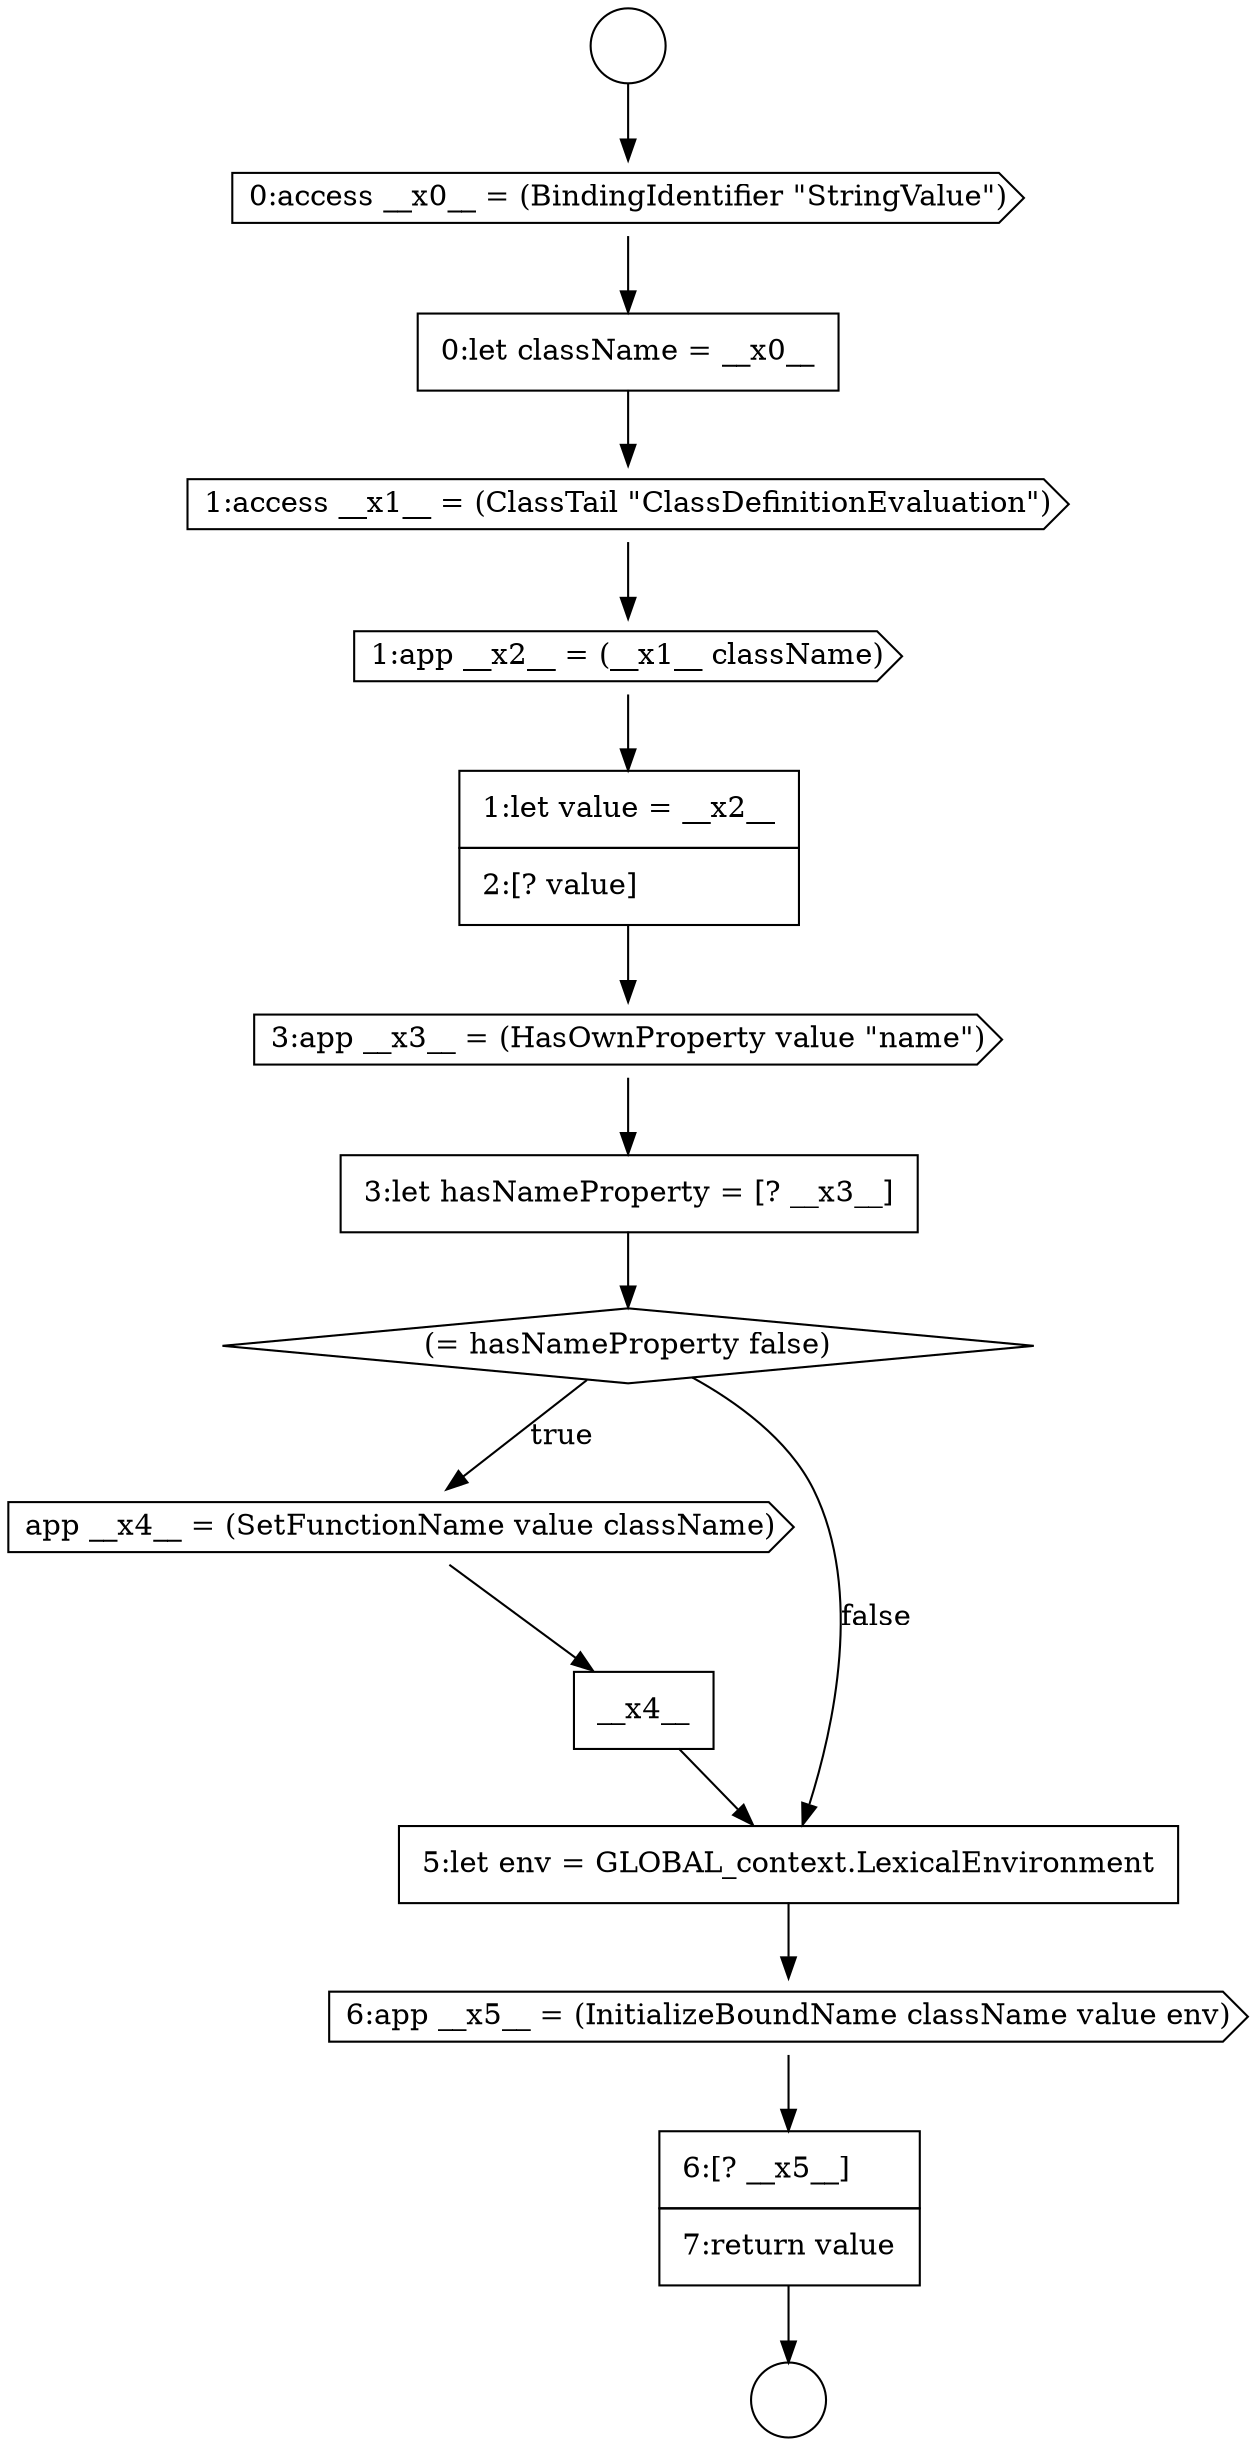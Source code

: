 digraph {
  node8811 [shape=cds, label=<<font color="black">1:app __x2__ = (__x1__ className)</font>> color="black" fillcolor="white" style=filled]
  node8816 [shape=cds, label=<<font color="black">app __x4__ = (SetFunctionName value className)</font>> color="black" fillcolor="white" style=filled]
  node8806 [shape=circle label=" " color="black" fillcolor="white" style=filled]
  node8819 [shape=cds, label=<<font color="black">6:app __x5__ = (InitializeBoundName className value env)</font>> color="black" fillcolor="white" style=filled]
  node8817 [shape=none, margin=0, label=<<font color="black">
    <table border="0" cellborder="1" cellspacing="0" cellpadding="10">
      <tr><td align="left">__x4__</td></tr>
    </table>
  </font>> color="black" fillcolor="white" style=filled]
  node8810 [shape=cds, label=<<font color="black">1:access __x1__ = (ClassTail &quot;ClassDefinitionEvaluation&quot;)</font>> color="black" fillcolor="white" style=filled]
  node8815 [shape=diamond, label=<<font color="black">(= hasNameProperty false)</font>> color="black" fillcolor="white" style=filled]
  node8820 [shape=none, margin=0, label=<<font color="black">
    <table border="0" cellborder="1" cellspacing="0" cellpadding="10">
      <tr><td align="left">6:[? __x5__]</td></tr>
      <tr><td align="left">7:return value</td></tr>
    </table>
  </font>> color="black" fillcolor="white" style=filled]
  node8807 [shape=circle label=" " color="black" fillcolor="white" style=filled]
  node8813 [shape=cds, label=<<font color="black">3:app __x3__ = (HasOwnProperty value &quot;name&quot;)</font>> color="black" fillcolor="white" style=filled]
  node8808 [shape=cds, label=<<font color="black">0:access __x0__ = (BindingIdentifier &quot;StringValue&quot;)</font>> color="black" fillcolor="white" style=filled]
  node8812 [shape=none, margin=0, label=<<font color="black">
    <table border="0" cellborder="1" cellspacing="0" cellpadding="10">
      <tr><td align="left">1:let value = __x2__</td></tr>
      <tr><td align="left">2:[? value]</td></tr>
    </table>
  </font>> color="black" fillcolor="white" style=filled]
  node8818 [shape=none, margin=0, label=<<font color="black">
    <table border="0" cellborder="1" cellspacing="0" cellpadding="10">
      <tr><td align="left">5:let env = GLOBAL_context.LexicalEnvironment</td></tr>
    </table>
  </font>> color="black" fillcolor="white" style=filled]
  node8814 [shape=none, margin=0, label=<<font color="black">
    <table border="0" cellborder="1" cellspacing="0" cellpadding="10">
      <tr><td align="left">3:let hasNameProperty = [? __x3__]</td></tr>
    </table>
  </font>> color="black" fillcolor="white" style=filled]
  node8809 [shape=none, margin=0, label=<<font color="black">
    <table border="0" cellborder="1" cellspacing="0" cellpadding="10">
      <tr><td align="left">0:let className = __x0__</td></tr>
    </table>
  </font>> color="black" fillcolor="white" style=filled]
  node8819 -> node8820 [ color="black"]
  node8813 -> node8814 [ color="black"]
  node8806 -> node8808 [ color="black"]
  node8816 -> node8817 [ color="black"]
  node8810 -> node8811 [ color="black"]
  node8811 -> node8812 [ color="black"]
  node8814 -> node8815 [ color="black"]
  node8818 -> node8819 [ color="black"]
  node8808 -> node8809 [ color="black"]
  node8817 -> node8818 [ color="black"]
  node8820 -> node8807 [ color="black"]
  node8809 -> node8810 [ color="black"]
  node8812 -> node8813 [ color="black"]
  node8815 -> node8816 [label=<<font color="black">true</font>> color="black"]
  node8815 -> node8818 [label=<<font color="black">false</font>> color="black"]
}
